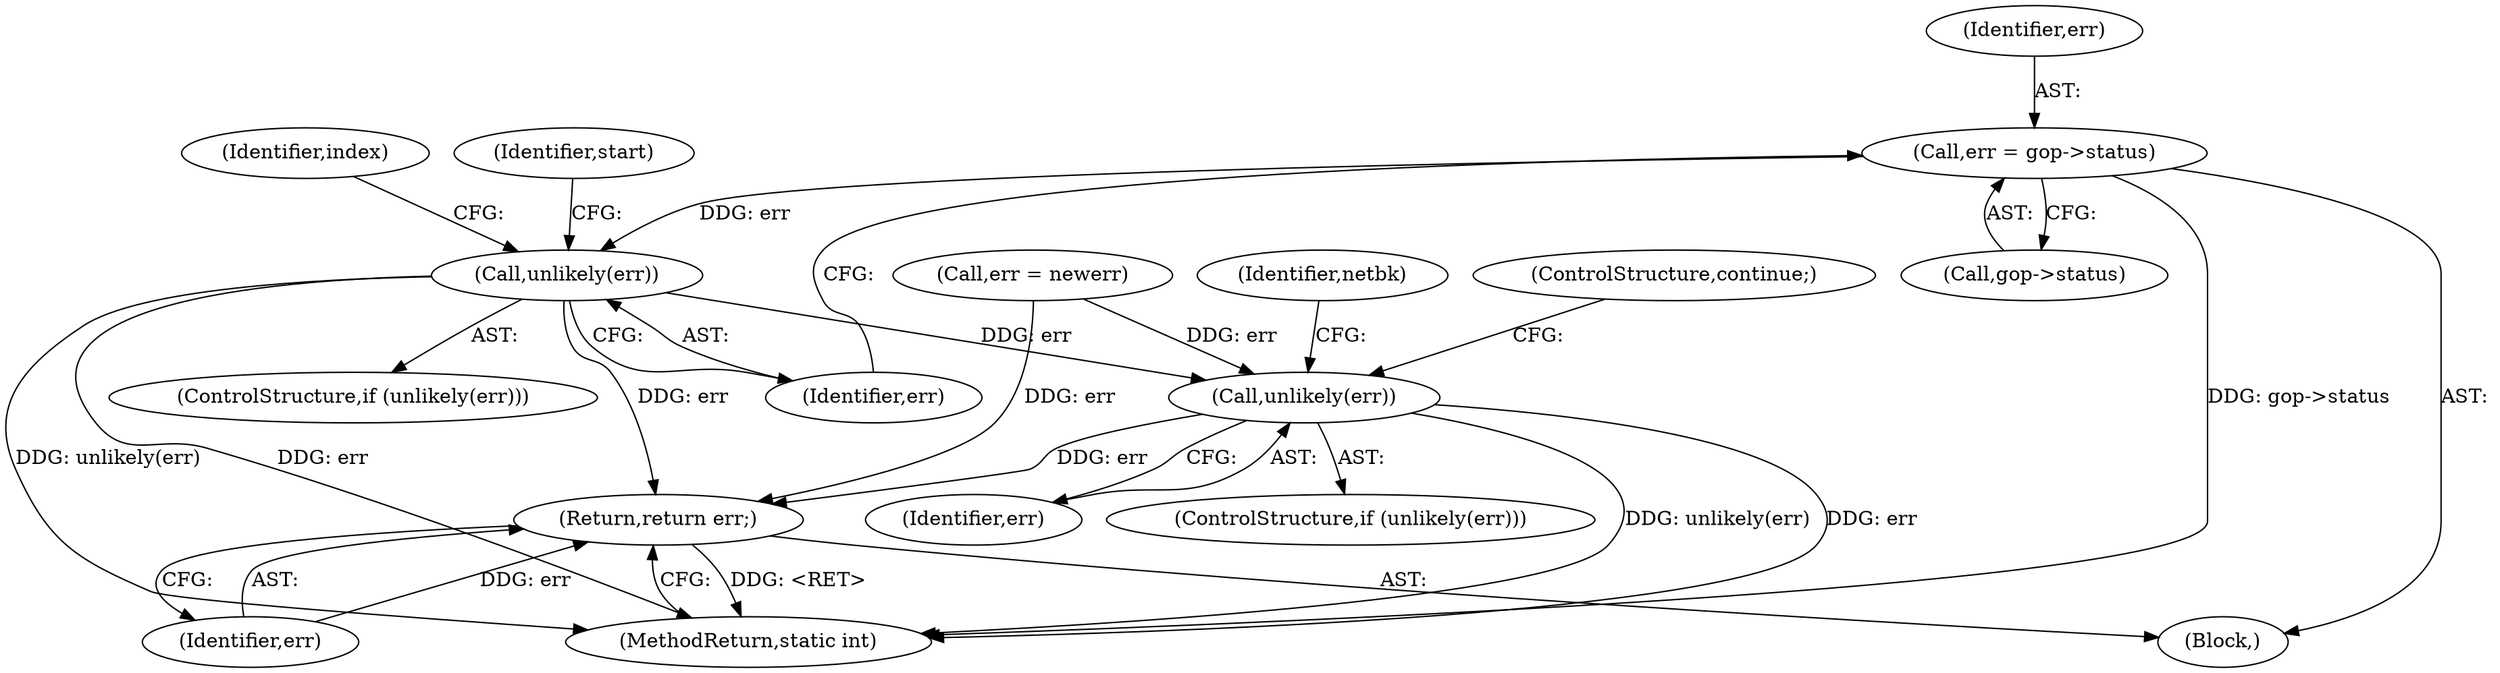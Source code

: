 digraph "0_linux_7d5145d8eb2b9791533ffe4dc003b129b9696c48_1@pointer" {
"1000156" [label="(Call,err = gop->status)"];
"1000162" [label="(Call,unlikely(err))"];
"1000239" [label="(Call,unlikely(err))"];
"1000320" [label="(Return,return err;)"];
"1000240" [label="(Identifier,err)"];
"1000158" [label="(Call,gop->status)"];
"1000167" [label="(Identifier,index)"];
"1000112" [label="(Block,)"];
"1000156" [label="(Call,err = gop->status)"];
"1000242" [label="(Identifier,netbk)"];
"1000163" [label="(Identifier,err)"];
"1000320" [label="(Return,return err;)"];
"1000162" [label="(Call,unlikely(err))"];
"1000157" [label="(Identifier,err)"];
"1000161" [label="(ControlStructure,if (unlikely(err)))"];
"1000311" [label="(Call,err = newerr)"];
"1000321" [label="(Identifier,err)"];
"1000195" [label="(Identifier,start)"];
"1000239" [label="(Call,unlikely(err))"];
"1000322" [label="(MethodReturn,static int)"];
"1000238" [label="(ControlStructure,if (unlikely(err)))"];
"1000244" [label="(ControlStructure,continue;)"];
"1000156" -> "1000112"  [label="AST: "];
"1000156" -> "1000158"  [label="CFG: "];
"1000157" -> "1000156"  [label="AST: "];
"1000158" -> "1000156"  [label="AST: "];
"1000163" -> "1000156"  [label="CFG: "];
"1000156" -> "1000322"  [label="DDG: gop->status"];
"1000156" -> "1000162"  [label="DDG: err"];
"1000162" -> "1000161"  [label="AST: "];
"1000162" -> "1000163"  [label="CFG: "];
"1000163" -> "1000162"  [label="AST: "];
"1000167" -> "1000162"  [label="CFG: "];
"1000195" -> "1000162"  [label="CFG: "];
"1000162" -> "1000322"  [label="DDG: err"];
"1000162" -> "1000322"  [label="DDG: unlikely(err)"];
"1000162" -> "1000239"  [label="DDG: err"];
"1000162" -> "1000320"  [label="DDG: err"];
"1000239" -> "1000238"  [label="AST: "];
"1000239" -> "1000240"  [label="CFG: "];
"1000240" -> "1000239"  [label="AST: "];
"1000242" -> "1000239"  [label="CFG: "];
"1000244" -> "1000239"  [label="CFG: "];
"1000239" -> "1000322"  [label="DDG: unlikely(err)"];
"1000239" -> "1000322"  [label="DDG: err"];
"1000311" -> "1000239"  [label="DDG: err"];
"1000239" -> "1000320"  [label="DDG: err"];
"1000320" -> "1000112"  [label="AST: "];
"1000320" -> "1000321"  [label="CFG: "];
"1000321" -> "1000320"  [label="AST: "];
"1000322" -> "1000320"  [label="CFG: "];
"1000320" -> "1000322"  [label="DDG: <RET>"];
"1000321" -> "1000320"  [label="DDG: err"];
"1000311" -> "1000320"  [label="DDG: err"];
}
